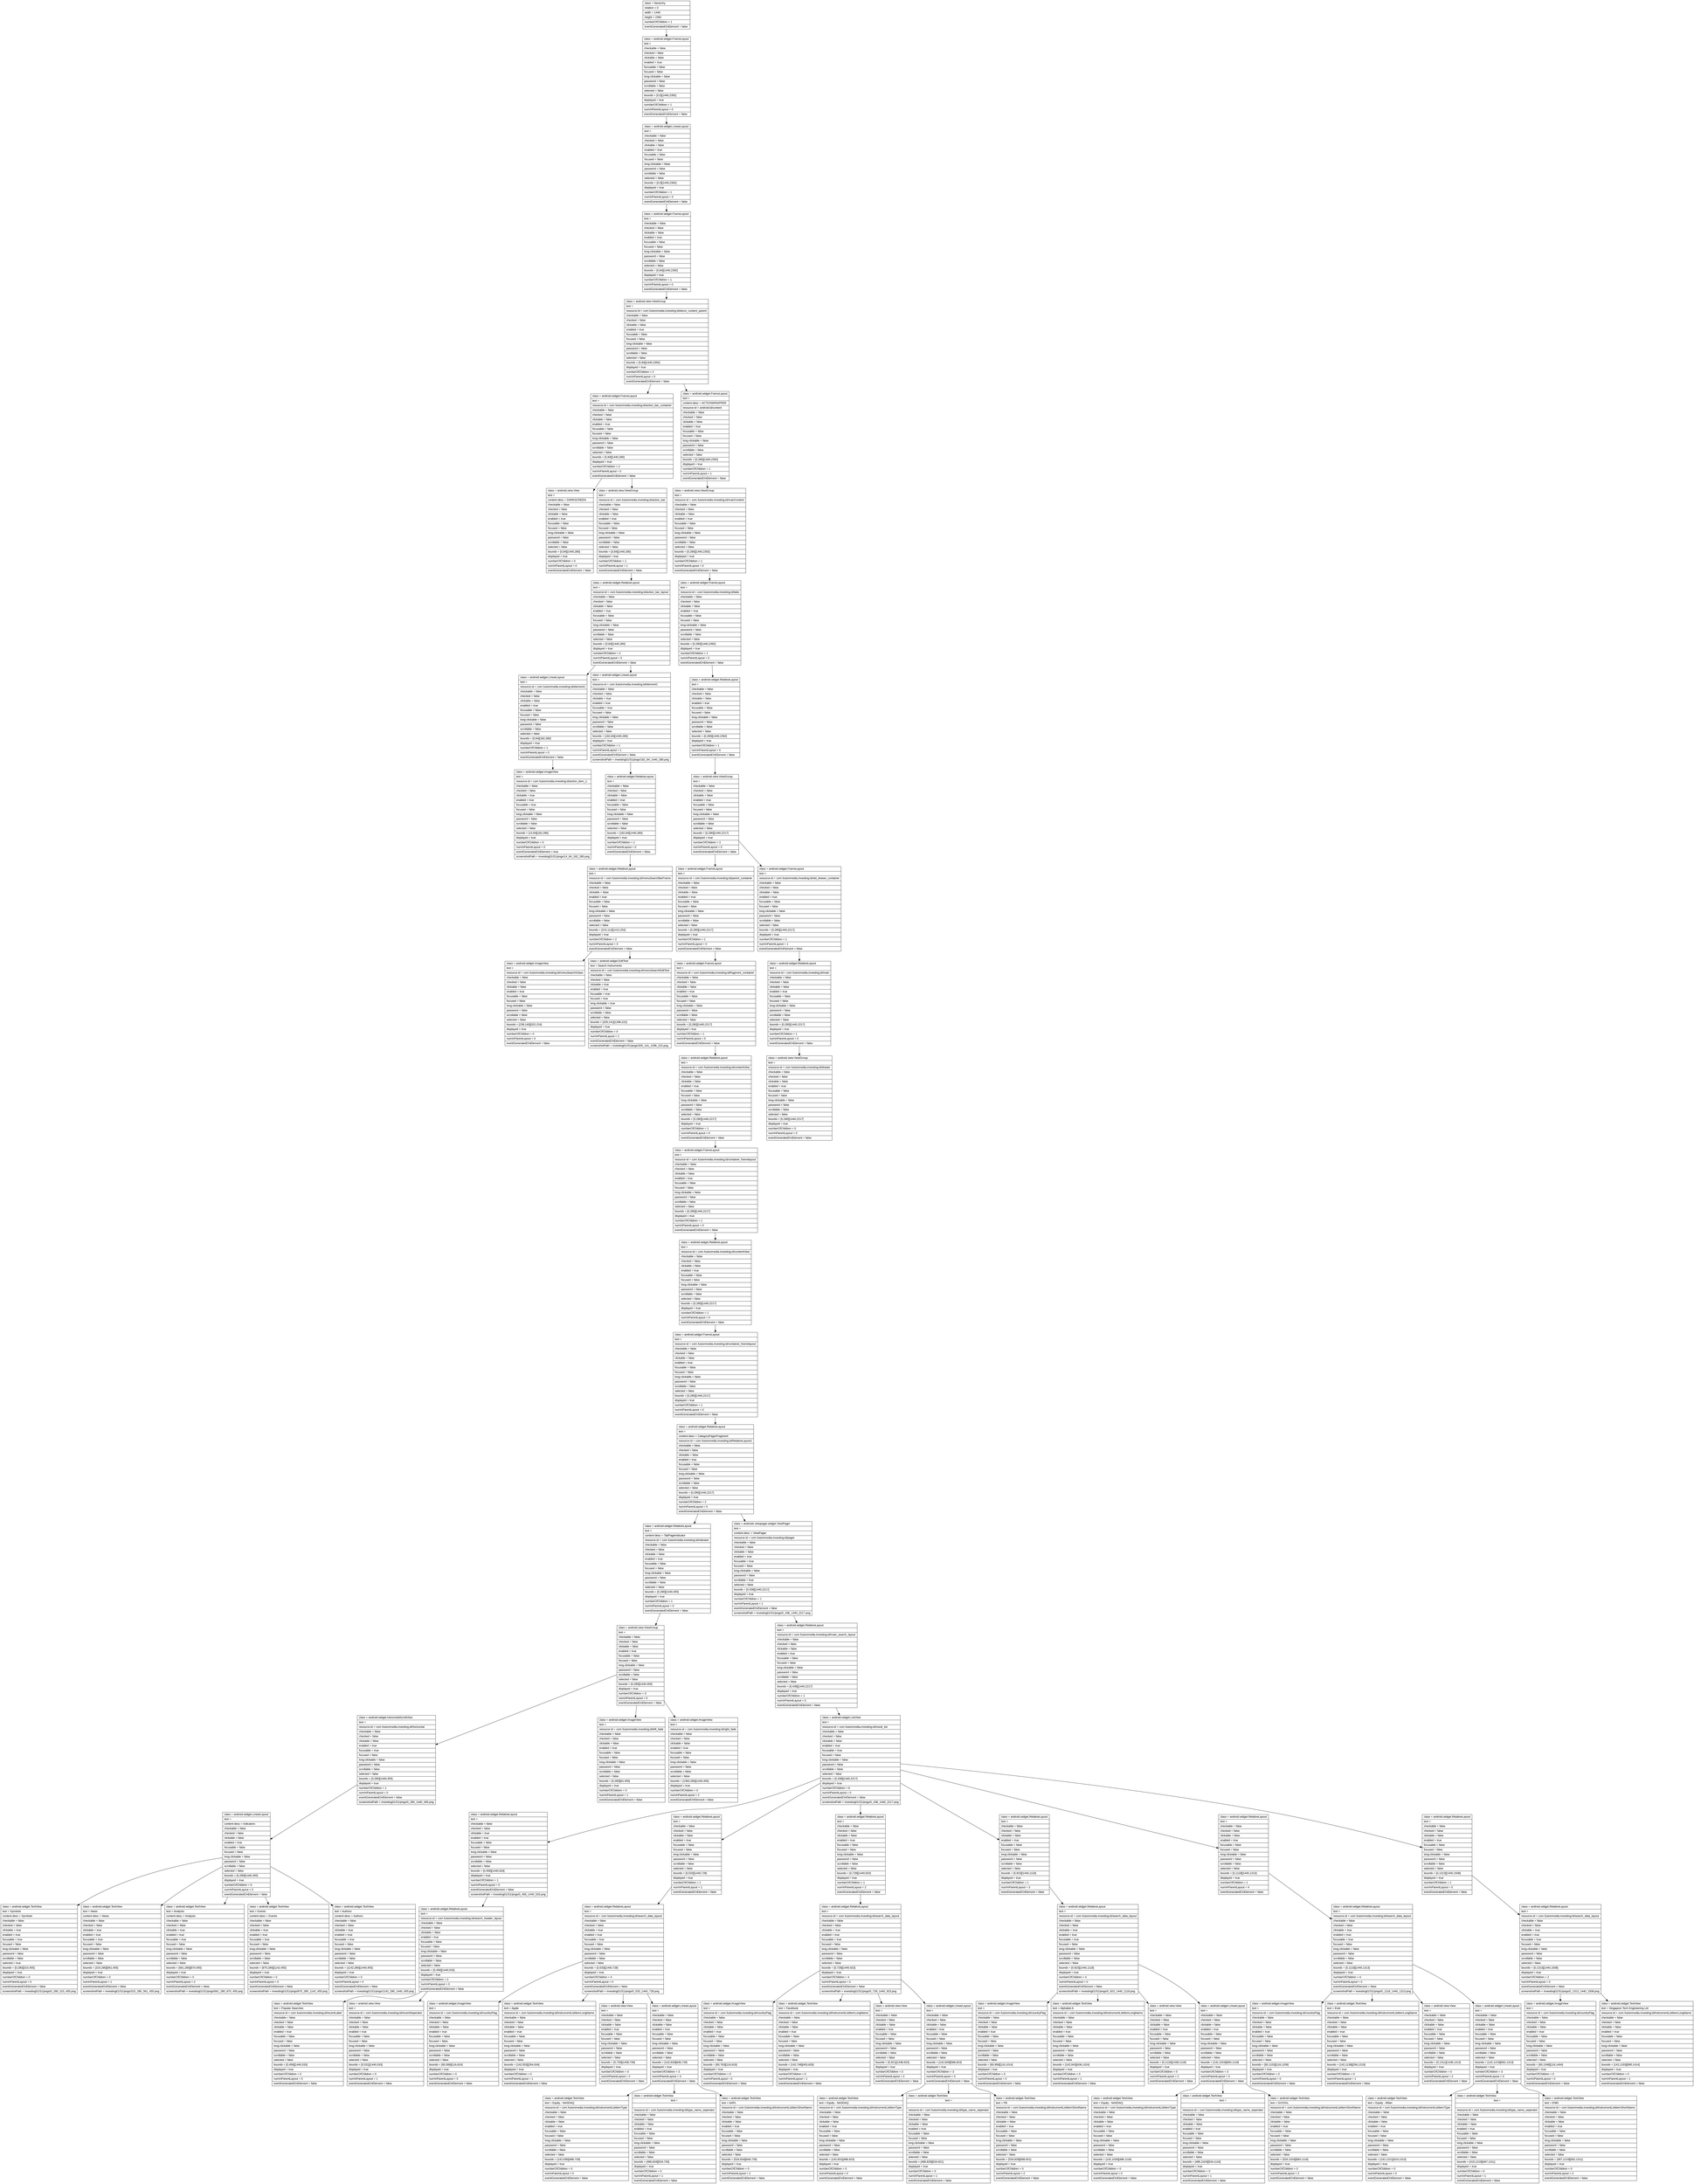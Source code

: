 digraph Layout {

	node [shape=record fontname=Arial];

	0	[label="{class = hierarchy\l|rotation = 0\l|width = 1440\l|height = 2392\l|numberOfChildren = 1\l|eventGeneratedOnElement = false \l}"]
	1	[label="{class = android.widget.FrameLayout\l|text = \l|checkable = false\l|checked = false\l|clickable = false\l|enabled = true\l|focusable = false\l|focused = false\l|long-clickable = false\l|password = false\l|scrollable = false\l|selected = false\l|bounds = [0,0][1440,2392]\l|displayed = true\l|numberOfChildren = 1\l|numInParentLayout = 0\l|eventGeneratedOnElement = false \l}"]
	2	[label="{class = android.widget.LinearLayout\l|text = \l|checkable = false\l|checked = false\l|clickable = false\l|enabled = true\l|focusable = false\l|focused = false\l|long-clickable = false\l|password = false\l|scrollable = false\l|selected = false\l|bounds = [0,0][1440,2392]\l|displayed = true\l|numberOfChildren = 1\l|numInParentLayout = 0\l|eventGeneratedOnElement = false \l}"]
	3	[label="{class = android.widget.FrameLayout\l|text = \l|checkable = false\l|checked = false\l|clickable = false\l|enabled = true\l|focusable = false\l|focused = false\l|long-clickable = false\l|password = false\l|scrollable = false\l|selected = false\l|bounds = [0,84][1440,2392]\l|displayed = true\l|numberOfChildren = 1\l|numInParentLayout = 0\l|eventGeneratedOnElement = false \l}"]
	4	[label="{class = android.view.ViewGroup\l|text = \l|resource-id = com.fusionmedia.investing:id/decor_content_parent\l|checkable = false\l|checked = false\l|clickable = false\l|enabled = true\l|focusable = false\l|focused = false\l|long-clickable = false\l|password = false\l|scrollable = false\l|selected = false\l|bounds = [0,84][1440,2392]\l|displayed = true\l|numberOfChildren = 2\l|numInParentLayout = 0\l|eventGeneratedOnElement = false \l}"]
	5	[label="{class = android.widget.FrameLayout\l|text = \l|resource-id = com.fusionmedia.investing:id/action_bar_container\l|checkable = false\l|checked = false\l|clickable = false\l|enabled = true\l|focusable = false\l|focused = false\l|long-clickable = false\l|password = false\l|scrollable = false\l|selected = false\l|bounds = [0,84][1440,280]\l|displayed = true\l|numberOfChildren = 2\l|numInParentLayout = 0\l|eventGeneratedOnElement = false \l}"]
	6	[label="{class = android.widget.FrameLayout\l|text = \l|content-desc = ACTIONWRAPPER\l|resource-id = android:id/content\l|checkable = false\l|checked = false\l|clickable = false\l|enabled = true\l|focusable = false\l|focused = false\l|long-clickable = false\l|password = false\l|scrollable = false\l|selected = false\l|bounds = [0,280][1440,2392]\l|displayed = true\l|numberOfChildren = 1\l|numInParentLayout = 1\l|eventGeneratedOnElement = false \l}"]
	7	[label="{class = android.view.View\l|text = \l|content-desc = DARKSCREEN\l|checkable = false\l|checked = false\l|clickable = false\l|enabled = true\l|focusable = false\l|focused = false\l|long-clickable = false\l|password = false\l|scrollable = false\l|selected = false\l|bounds = [0,84][1440,280]\l|displayed = true\l|numberOfChildren = 0\l|numInParentLayout = 0\l|eventGeneratedOnElement = false \l}"]
	8	[label="{class = android.view.ViewGroup\l|text = \l|resource-id = com.fusionmedia.investing:id/action_bar\l|checkable = false\l|checked = false\l|clickable = false\l|enabled = true\l|focusable = false\l|focused = false\l|long-clickable = false\l|password = false\l|scrollable = false\l|selected = false\l|bounds = [0,84][1440,280]\l|displayed = true\l|numberOfChildren = 1\l|numInParentLayout = 1\l|eventGeneratedOnElement = false \l}"]
	9	[label="{class = android.view.ViewGroup\l|text = \l|resource-id = com.fusionmedia.investing:id/mainContent\l|checkable = false\l|checked = false\l|clickable = false\l|enabled = true\l|focusable = false\l|focused = false\l|long-clickable = false\l|password = false\l|scrollable = false\l|selected = false\l|bounds = [0,280][1440,2392]\l|displayed = true\l|numberOfChildren = 1\l|numInParentLayout = 0\l|eventGeneratedOnElement = false \l}"]
	10	[label="{class = android.widget.RelativeLayout\l|text = \l|resource-id = com.fusionmedia.investing:id/action_bar_layout\l|checkable = false\l|checked = false\l|clickable = false\l|enabled = true\l|focusable = false\l|focused = false\l|long-clickable = false\l|password = false\l|scrollable = false\l|selected = false\l|bounds = [0,84][1440,280]\l|displayed = true\l|numberOfChildren = 2\l|numInParentLayout = 0\l|eventGeneratedOnElement = false \l}"]
	11	[label="{class = android.widget.FrameLayout\l|text = \l|resource-id = com.fusionmedia.investing:id/tabs\l|checkable = false\l|checked = false\l|clickable = false\l|enabled = true\l|focusable = false\l|focused = false\l|long-clickable = false\l|password = false\l|scrollable = false\l|selected = false\l|bounds = [0,280][1440,2392]\l|displayed = true\l|numberOfChildren = 1\l|numInParentLayout = 0\l|eventGeneratedOnElement = false \l}"]
	12	[label="{class = android.widget.LinearLayout\l|text = \l|resource-id = com.fusionmedia.investing:id/element1\l|checkable = false\l|checked = false\l|clickable = false\l|enabled = true\l|focusable = false\l|focused = false\l|long-clickable = false\l|password = false\l|scrollable = false\l|selected = false\l|bounds = [0,84][182,280]\l|displayed = true\l|numberOfChildren = 1\l|numInParentLayout = 0\l|eventGeneratedOnElement = false \l}"]
	13	[label="{class = android.widget.LinearLayout\l|text = \l|resource-id = com.fusionmedia.investing:id/element2\l|checkable = false\l|checked = false\l|clickable = true\l|enabled = true\l|focusable = true\l|focused = false\l|long-clickable = false\l|password = false\l|scrollable = false\l|selected = false\l|bounds = [182,84][1440,280]\l|displayed = true\l|numberOfChildren = 1\l|numInParentLayout = 1\l|eventGeneratedOnElement = false \l|screenshotPath = investing01/S1/pngs/182_84_1440_280.png\l}"]
	14	[label="{class = android.widget.RelativeLayout\l|text = \l|checkable = false\l|checked = false\l|clickable = false\l|enabled = true\l|focusable = false\l|focused = false\l|long-clickable = false\l|password = false\l|scrollable = false\l|selected = false\l|bounds = [0,280][1440,2392]\l|displayed = true\l|numberOfChildren = 1\l|numInParentLayout = 0\l|eventGeneratedOnElement = false \l}"]
	15	[label="{class = android.widget.ImageView\l|text = \l|resource-id = com.fusionmedia.investing:id/action_item_1\l|checkable = false\l|checked = false\l|clickable = true\l|enabled = true\l|focusable = true\l|focused = false\l|long-clickable = false\l|password = false\l|scrollable = false\l|selected = false\l|bounds = [14,84][182,280]\l|displayed = true\l|numberOfChildren = 0\l|numInParentLayout = 0\l|eventGeneratedOnElement = true \l|screenshotPath = investing01/S1/pngs/14_84_182_280.png\l}"]
	16	[label="{class = android.widget.RelativeLayout\l|text = \l|checkable = false\l|checked = false\l|clickable = false\l|enabled = true\l|focusable = false\l|focused = false\l|long-clickable = false\l|password = false\l|scrollable = false\l|selected = false\l|bounds = [182,84][1440,280]\l|displayed = true\l|numberOfChildren = 1\l|numInParentLayout = 0\l|eventGeneratedOnElement = false \l}"]
	17	[label="{class = android.view.ViewGroup\l|text = \l|checkable = false\l|checked = false\l|clickable = false\l|enabled = true\l|focusable = false\l|focused = false\l|long-clickable = false\l|password = false\l|scrollable = false\l|selected = false\l|bounds = [0,280][1440,2217]\l|displayed = true\l|numberOfChildren = 2\l|numInParentLayout = 0\l|eventGeneratedOnElement = false \l}"]
	18	[label="{class = android.widget.RelativeLayout\l|text = \l|resource-id = com.fusionmedia.investing:id/menuSearchBarFrame\l|checkable = false\l|checked = false\l|clickable = false\l|enabled = true\l|focusable = false\l|focused = false\l|long-clickable = false\l|password = false\l|scrollable = false\l|selected = false\l|bounds = [210,112][1412,252]\l|displayed = true\l|numberOfChildren = 2\l|numInParentLayout = 0\l|eventGeneratedOnElement = false \l}"]
	19	[label="{class = android.widget.FrameLayout\l|text = \l|resource-id = com.fusionmedia.investing:id/parent_container\l|checkable = false\l|checked = false\l|clickable = false\l|enabled = true\l|focusable = false\l|focused = false\l|long-clickable = false\l|password = false\l|scrollable = false\l|selected = false\l|bounds = [0,280][1440,2217]\l|displayed = true\l|numberOfChildren = 1\l|numInParentLayout = 0\l|eventGeneratedOnElement = false \l}"]
	20	[label="{class = android.widget.FrameLayout\l|text = \l|resource-id = com.fusionmedia.investing:id/old_drawer_container\l|checkable = false\l|checked = false\l|clickable = false\l|enabled = true\l|focusable = false\l|focused = false\l|long-clickable = false\l|password = false\l|scrollable = false\l|selected = false\l|bounds = [0,280][1440,2217]\l|displayed = true\l|numberOfChildren = 1\l|numInParentLayout = 1\l|eventGeneratedOnElement = false \l}"]
	21	[label="{class = android.widget.ImageView\l|text = \l|resource-id = com.fusionmedia.investing:id/menuSearchGlass\l|checkable = false\l|checked = false\l|clickable = false\l|enabled = true\l|focusable = false\l|focused = false\l|long-clickable = false\l|password = false\l|scrollable = false\l|selected = false\l|bounds = [238,140][322,224]\l|displayed = true\l|numberOfChildren = 0\l|numInParentLayout = 0\l|eventGeneratedOnElement = false \l}"]
	22	[label="{class = android.widget.EditText\l|text = Search instruments\l|resource-id = com.fusionmedia.investing:id/menuSearchEditText\l|checkable = false\l|checked = false\l|clickable = true\l|enabled = true\l|focusable = true\l|focused = true\l|long-clickable = true\l|password = false\l|scrollable = false\l|selected = false\l|bounds = [325,141][1296,222]\l|displayed = true\l|numberOfChildren = 0\l|numInParentLayout = 1\l|eventGeneratedOnElement = false \l|screenshotPath = investing01/S1/pngs/325_141_1296_222.png\l}"]
	23	[label="{class = android.widget.FrameLayout\l|text = \l|resource-id = com.fusionmedia.investing:id/fragment_container\l|checkable = false\l|checked = false\l|clickable = false\l|enabled = true\l|focusable = false\l|focused = false\l|long-clickable = false\l|password = false\l|scrollable = false\l|selected = false\l|bounds = [0,280][1440,2217]\l|displayed = true\l|numberOfChildren = 1\l|numInParentLayout = 0\l|eventGeneratedOnElement = false \l}"]
	24	[label="{class = android.widget.RelativeLayout\l|text = \l|resource-id = com.fusionmedia.investing:id/main\l|checkable = false\l|checked = false\l|clickable = false\l|enabled = true\l|focusable = false\l|focused = false\l|long-clickable = false\l|password = false\l|scrollable = false\l|selected = false\l|bounds = [0,280][1440,2217]\l|displayed = true\l|numberOfChildren = 1\l|numInParentLayout = 0\l|eventGeneratedOnElement = false \l}"]
	25	[label="{class = android.widget.RelativeLayout\l|text = \l|resource-id = com.fusionmedia.investing:id/contentView\l|checkable = false\l|checked = false\l|clickable = false\l|enabled = true\l|focusable = false\l|focused = false\l|long-clickable = false\l|password = false\l|scrollable = false\l|selected = false\l|bounds = [0,280][1440,2217]\l|displayed = true\l|numberOfChildren = 1\l|numInParentLayout = 0\l|eventGeneratedOnElement = false \l}"]
	26	[label="{class = android.view.ViewGroup\l|text = \l|resource-id = com.fusionmedia.investing:id/drawer\l|checkable = false\l|checked = false\l|clickable = false\l|enabled = true\l|focusable = false\l|focused = false\l|long-clickable = false\l|password = false\l|scrollable = false\l|selected = false\l|bounds = [0,280][1440,2217]\l|displayed = true\l|numberOfChildren = 0\l|numInParentLayout = 0\l|eventGeneratedOnElement = false \l}"]
	27	[label="{class = android.widget.FrameLayout\l|text = \l|resource-id = com.fusionmedia.investing:id/container_framelayout\l|checkable = false\l|checked = false\l|clickable = false\l|enabled = true\l|focusable = false\l|focused = false\l|long-clickable = false\l|password = false\l|scrollable = false\l|selected = false\l|bounds = [0,280][1440,2217]\l|displayed = true\l|numberOfChildren = 1\l|numInParentLayout = 0\l|eventGeneratedOnElement = false \l}"]
	28	[label="{class = android.widget.RelativeLayout\l|text = \l|resource-id = com.fusionmedia.investing:id/contentView\l|checkable = false\l|checked = false\l|clickable = false\l|enabled = true\l|focusable = false\l|focused = false\l|long-clickable = false\l|password = false\l|scrollable = false\l|selected = false\l|bounds = [0,280][1440,2217]\l|displayed = true\l|numberOfChildren = 1\l|numInParentLayout = 0\l|eventGeneratedOnElement = false \l}"]
	29	[label="{class = android.widget.FrameLayout\l|text = \l|resource-id = com.fusionmedia.investing:id/container_framelayout\l|checkable = false\l|checked = false\l|clickable = false\l|enabled = true\l|focusable = false\l|focused = false\l|long-clickable = false\l|password = false\l|scrollable = false\l|selected = false\l|bounds = [0,280][1440,2217]\l|displayed = true\l|numberOfChildren = 1\l|numInParentLayout = 0\l|eventGeneratedOnElement = false \l}"]
	30	[label="{class = android.widget.RelativeLayout\l|text = \l|content-desc = CategoryPagerFragment\l|resource-id = com.fusionmedia.investing:id/RelativeLayout1\l|checkable = false\l|checked = false\l|clickable = false\l|enabled = true\l|focusable = false\l|focused = false\l|long-clickable = false\l|password = false\l|scrollable = false\l|selected = false\l|bounds = [0,280][1440,2217]\l|displayed = true\l|numberOfChildren = 2\l|numInParentLayout = 0\l|eventGeneratedOnElement = false \l}"]
	31	[label="{class = android.widget.RelativeLayout\l|text = \l|content-desc = TabPageIndicator\l|resource-id = com.fusionmedia.investing:id/indicator\l|checkable = false\l|checked = false\l|clickable = false\l|enabled = true\l|focusable = false\l|focused = false\l|long-clickable = false\l|password = false\l|scrollable = false\l|selected = false\l|bounds = [0,280][1440,455]\l|displayed = true\l|numberOfChildren = 1\l|numInParentLayout = 0\l|eventGeneratedOnElement = false \l}"]
	32	[label="{class = androidx.viewpager.widget.ViewPager\l|text = \l|content-desc = ViewPager\l|resource-id = com.fusionmedia.investing:id/pager\l|checkable = false\l|checked = false\l|clickable = false\l|enabled = true\l|focusable = true\l|focused = false\l|long-clickable = false\l|password = false\l|scrollable = true\l|selected = false\l|bounds = [0,438][1440,2217]\l|displayed = true\l|numberOfChildren = 1\l|numInParentLayout = 1\l|eventGeneratedOnElement = false \l|screenshotPath = investing01/S1/pngs/0_438_1440_2217.png\l}"]
	33	[label="{class = android.view.ViewGroup\l|text = \l|checkable = false\l|checked = false\l|clickable = false\l|enabled = true\l|focusable = false\l|focused = false\l|long-clickable = false\l|password = false\l|scrollable = false\l|selected = false\l|bounds = [0,280][1440,455]\l|displayed = true\l|numberOfChildren = 3\l|numInParentLayout = 0\l|eventGeneratedOnElement = false \l}"]
	34	[label="{class = android.widget.RelativeLayout\l|text = \l|resource-id = com.fusionmedia.investing:id/main_search_layout\l|checkable = false\l|checked = false\l|clickable = false\l|enabled = true\l|focusable = false\l|focused = false\l|long-clickable = false\l|password = false\l|scrollable = false\l|selected = false\l|bounds = [0,438][1440,2217]\l|displayed = true\l|numberOfChildren = 1\l|numInParentLayout = 0\l|eventGeneratedOnElement = false \l}"]
	35	[label="{class = android.widget.HorizontalScrollView\l|text = \l|resource-id = com.fusionmedia.investing:id/horizontal\l|checkable = false\l|checked = false\l|clickable = false\l|enabled = true\l|focusable = true\l|focused = false\l|long-clickable = false\l|password = false\l|scrollable = false\l|selected = false\l|bounds = [0,280][1440,455]\l|displayed = true\l|numberOfChildren = 1\l|numInParentLayout = 0\l|eventGeneratedOnElement = false \l|screenshotPath = investing01/S1/pngs/0_280_1440_455.png\l}"]
	36	[label="{class = android.widget.ImageView\l|text = \l|resource-id = com.fusionmedia.investing:id/left_fade\l|checkable = false\l|checked = false\l|clickable = false\l|enabled = true\l|focusable = false\l|focused = false\l|long-clickable = false\l|password = false\l|scrollable = false\l|selected = false\l|bounds = [0,280][91,455]\l|displayed = true\l|numberOfChildren = 0\l|numInParentLayout = 1\l|eventGeneratedOnElement = false \l}"]
	37	[label="{class = android.widget.ImageView\l|text = \l|resource-id = com.fusionmedia.investing:id/right_fade\l|checkable = false\l|checked = false\l|clickable = false\l|enabled = true\l|focusable = false\l|focused = false\l|long-clickable = false\l|password = false\l|scrollable = false\l|selected = false\l|bounds = [1363,280][1440,455]\l|displayed = true\l|numberOfChildren = 0\l|numInParentLayout = 2\l|eventGeneratedOnElement = false \l}"]
	38	[label="{class = android.widget.ListView\l|text = \l|resource-id = com.fusionmedia.investing:id/result_list\l|checkable = false\l|checked = false\l|clickable = false\l|enabled = true\l|focusable = true\l|focused = false\l|long-clickable = false\l|password = false\l|scrollable = false\l|selected = false\l|bounds = [0,438][1440,2217]\l|displayed = true\l|numberOfChildren = 6\l|numInParentLayout = 0\l|eventGeneratedOnElement = false \l|screenshotPath = investing01/S1/pngs/0_438_1440_2217.png\l}"]
	39	[label="{class = android.widget.LinearLayout\l|text = \l|content-desc = indicators\l|checkable = false\l|checked = false\l|clickable = false\l|enabled = true\l|focusable = false\l|focused = false\l|long-clickable = false\l|password = false\l|scrollable = false\l|selected = false\l|bounds = [0,280][1440,455]\l|displayed = true\l|numberOfChildren = 5\l|numInParentLayout = 0\l|eventGeneratedOnElement = false \l}"]
	40	[label="{class = android.widget.RelativeLayout\l|text = \l|checkable = false\l|checked = false\l|clickable = true\l|enabled = true\l|focusable = false\l|focused = false\l|long-clickable = false\l|password = false\l|scrollable = false\l|selected = false\l|bounds = [0,456][1440,533]\l|displayed = true\l|numberOfChildren = 1\l|numInParentLayout = 0\l|eventGeneratedOnElement = false \l|screenshotPath = investing01/S1/pngs/0_456_1440_533.png\l}"]
	41	[label="{class = android.widget.RelativeLayout\l|text = \l|checkable = false\l|checked = false\l|clickable = false\l|enabled = true\l|focusable = false\l|focused = false\l|long-clickable = false\l|password = false\l|scrollable = false\l|selected = false\l|bounds = [0,533][1440,728]\l|displayed = true\l|numberOfChildren = 1\l|numInParentLayout = 1\l|eventGeneratedOnElement = false \l}"]
	42	[label="{class = android.widget.RelativeLayout\l|text = \l|checkable = false\l|checked = false\l|clickable = false\l|enabled = true\l|focusable = false\l|focused = false\l|long-clickable = false\l|password = false\l|scrollable = false\l|selected = false\l|bounds = [0,728][1440,923]\l|displayed = true\l|numberOfChildren = 1\l|numInParentLayout = 2\l|eventGeneratedOnElement = false \l}"]
	43	[label="{class = android.widget.RelativeLayout\l|text = \l|checkable = false\l|checked = false\l|clickable = false\l|enabled = true\l|focusable = false\l|focused = false\l|long-clickable = false\l|password = false\l|scrollable = false\l|selected = false\l|bounds = [0,923][1440,1118]\l|displayed = true\l|numberOfChildren = 1\l|numInParentLayout = 3\l|eventGeneratedOnElement = false \l}"]
	44	[label="{class = android.widget.RelativeLayout\l|text = \l|checkable = false\l|checked = false\l|clickable = false\l|enabled = true\l|focusable = false\l|focused = false\l|long-clickable = false\l|password = false\l|scrollable = false\l|selected = false\l|bounds = [0,1118][1440,1313]\l|displayed = true\l|numberOfChildren = 1\l|numInParentLayout = 4\l|eventGeneratedOnElement = false \l}"]
	45	[label="{class = android.widget.RelativeLayout\l|text = \l|checkable = false\l|checked = false\l|clickable = false\l|enabled = true\l|focusable = false\l|focused = false\l|long-clickable = false\l|password = false\l|scrollable = false\l|selected = false\l|bounds = [0,1313][1440,1508]\l|displayed = true\l|numberOfChildren = 1\l|numInParentLayout = 5\l|eventGeneratedOnElement = false \l}"]
	46	[label="{class = android.widget.TextView\l|text = Symbols\l|content-desc = Symbols\l|checkable = false\l|checked = false\l|clickable = true\l|enabled = true\l|focusable = true\l|focused = false\l|long-clickable = false\l|password = false\l|scrollable = false\l|selected = true\l|bounds = [0,280][315,455]\l|displayed = true\l|numberOfChildren = 0\l|numInParentLayout = 0\l|eventGeneratedOnElement = false \l|screenshotPath = investing01/S1/pngs/0_280_315_455.png\l}"]
	47	[label="{class = android.widget.TextView\l|text = News\l|content-desc = News\l|checkable = false\l|checked = false\l|clickable = true\l|enabled = true\l|focusable = true\l|focused = false\l|long-clickable = false\l|password = false\l|scrollable = false\l|selected = false\l|bounds = [315,280][561,455]\l|displayed = true\l|numberOfChildren = 0\l|numInParentLayout = 1\l|eventGeneratedOnElement = false \l|screenshotPath = investing01/S1/pngs/315_280_561_455.png\l}"]
	48	[label="{class = android.widget.TextView\l|text = Analysis\l|content-desc = Analysis\l|checkable = false\l|checked = false\l|clickable = true\l|enabled = true\l|focusable = true\l|focused = false\l|long-clickable = false\l|password = false\l|scrollable = false\l|selected = false\l|bounds = [561,280][870,455]\l|displayed = true\l|numberOfChildren = 0\l|numInParentLayout = 2\l|eventGeneratedOnElement = false \l|screenshotPath = investing01/S1/pngs/561_280_870_455.png\l}"]
	49	[label="{class = android.widget.TextView\l|text = Events\l|content-desc = Events\l|checkable = false\l|checked = false\l|clickable = true\l|enabled = true\l|focusable = true\l|focused = false\l|long-clickable = false\l|password = false\l|scrollable = false\l|selected = false\l|bounds = [870,280][1142,455]\l|displayed = true\l|numberOfChildren = 0\l|numInParentLayout = 3\l|eventGeneratedOnElement = false \l|screenshotPath = investing01/S1/pngs/870_280_1142_455.png\l}"]
	50	[label="{class = android.widget.TextView\l|text = Authors\l|content-desc = Authors\l|checkable = false\l|checked = false\l|clickable = true\l|enabled = true\l|focusable = true\l|focused = false\l|long-clickable = false\l|password = false\l|scrollable = false\l|selected = false\l|bounds = [1142,280][1440,455]\l|displayed = true\l|numberOfChildren = 0\l|numInParentLayout = 4\l|eventGeneratedOnElement = false \l|screenshotPath = investing01/S1/pngs/1142_280_1440_455.png\l}"]
	51	[label="{class = android.widget.RelativeLayout\l|text = \l|resource-id = com.fusionmedia.investing:id/search_header_layout\l|checkable = false\l|checked = false\l|clickable = false\l|enabled = true\l|focusable = false\l|focused = false\l|long-clickable = false\l|password = false\l|scrollable = false\l|selected = false\l|bounds = [0,456][1440,533]\l|displayed = true\l|numberOfChildren = 2\l|numInParentLayout = 0\l|eventGeneratedOnElement = false \l}"]
	52	[label="{class = android.widget.RelativeLayout\l|text = \l|resource-id = com.fusionmedia.investing:id/search_data_layout\l|checkable = false\l|checked = false\l|clickable = true\l|enabled = true\l|focusable = true\l|focused = false\l|long-clickable = false\l|password = false\l|scrollable = false\l|selected = false\l|bounds = [0,533][1440,728]\l|displayed = true\l|numberOfChildren = 4\l|numInParentLayout = 0\l|eventGeneratedOnElement = false \l|screenshotPath = investing01/S1/pngs/0_533_1440_728.png\l}"]
	53	[label="{class = android.widget.RelativeLayout\l|text = \l|resource-id = com.fusionmedia.investing:id/search_data_layout\l|checkable = false\l|checked = false\l|clickable = true\l|enabled = true\l|focusable = true\l|focused = false\l|long-clickable = false\l|password = false\l|scrollable = false\l|selected = false\l|bounds = [0,728][1440,923]\l|displayed = true\l|numberOfChildren = 4\l|numInParentLayout = 0\l|eventGeneratedOnElement = false \l|screenshotPath = investing01/S1/pngs/0_728_1440_923.png\l}"]
	54	[label="{class = android.widget.RelativeLayout\l|text = \l|resource-id = com.fusionmedia.investing:id/search_data_layout\l|checkable = false\l|checked = false\l|clickable = true\l|enabled = true\l|focusable = true\l|focused = false\l|long-clickable = false\l|password = false\l|scrollable = false\l|selected = false\l|bounds = [0,923][1440,1118]\l|displayed = true\l|numberOfChildren = 4\l|numInParentLayout = 0\l|eventGeneratedOnElement = false \l|screenshotPath = investing01/S1/pngs/0_923_1440_1118.png\l}"]
	55	[label="{class = android.widget.RelativeLayout\l|text = \l|resource-id = com.fusionmedia.investing:id/search_data_layout\l|checkable = false\l|checked = false\l|clickable = true\l|enabled = true\l|focusable = true\l|focused = false\l|long-clickable = false\l|password = false\l|scrollable = false\l|selected = false\l|bounds = [0,1118][1440,1313]\l|displayed = true\l|numberOfChildren = 4\l|numInParentLayout = 0\l|eventGeneratedOnElement = false \l|screenshotPath = investing01/S1/pngs/0_1118_1440_1313.png\l}"]
	56	[label="{class = android.widget.RelativeLayout\l|text = \l|resource-id = com.fusionmedia.investing:id/search_data_layout\l|checkable = false\l|checked = false\l|clickable = true\l|enabled = true\l|focusable = true\l|focused = false\l|long-clickable = false\l|password = false\l|scrollable = false\l|selected = false\l|bounds = [0,1313][1440,1508]\l|displayed = true\l|numberOfChildren = 2\l|numInParentLayout = 0\l|eventGeneratedOnElement = false \l|screenshotPath = investing01/S1/pngs/0_1313_1440_1508.png\l}"]
	57	[label="{class = android.widget.TextView\l|text = Popular Searches\l|resource-id = com.fusionmedia.investing:id/recentLabel\l|checkable = false\l|checked = false\l|clickable = false\l|enabled = true\l|focusable = false\l|focused = false\l|long-clickable = false\l|password = false\l|scrollable = false\l|selected = false\l|bounds = [0,456][1440,533]\l|displayed = true\l|numberOfChildren = 0\l|numInParentLayout = 0\l|eventGeneratedOnElement = false \l}"]
	58	[label="{class = android.view.View\l|text = \l|resource-id = com.fusionmedia.investing:id/recentSeperator\l|checkable = false\l|checked = false\l|clickable = false\l|enabled = true\l|focusable = false\l|focused = false\l|long-clickable = false\l|password = false\l|scrollable = false\l|selected = false\l|bounds = [0,531][1440,533]\l|displayed = true\l|numberOfChildren = 0\l|numInParentLayout = 1\l|eventGeneratedOnElement = false \l}"]
	59	[label="{class = android.widget.ImageView\l|text = \l|resource-id = com.fusionmedia.investing:id/countryFlag\l|checkable = false\l|checked = false\l|clickable = false\l|enabled = true\l|focusable = false\l|focused = false\l|long-clickable = false\l|password = false\l|scrollable = false\l|selected = false\l|bounds = [60,568][116,624]\l|displayed = true\l|numberOfChildren = 0\l|numInParentLayout = 0\l|eventGeneratedOnElement = false \l}"]
	60	[label="{class = android.widget.TextView\l|text = Apple\l|resource-id = com.fusionmedia.investing:id/instrumentListItemLongName\l|checkable = false\l|checked = false\l|clickable = false\l|enabled = true\l|focusable = false\l|focused = false\l|long-clickable = false\l|password = false\l|scrollable = false\l|selected = false\l|bounds = [142,553][294,634]\l|displayed = true\l|numberOfChildren = 0\l|numInParentLayout = 1\l|eventGeneratedOnElement = false \l}"]
	61	[label="{class = android.view.View\l|text = \l|checkable = false\l|checked = false\l|clickable = false\l|enabled = true\l|focusable = false\l|focused = false\l|long-clickable = false\l|password = false\l|scrollable = false\l|selected = false\l|bounds = [0,726][1438,728]\l|displayed = true\l|numberOfChildren = 0\l|numInParentLayout = 2\l|eventGeneratedOnElement = false \l}"]
	62	[label="{class = android.widget.LinearLayout\l|text = \l|checkable = false\l|checked = false\l|clickable = false\l|enabled = true\l|focusable = false\l|focused = false\l|long-clickable = false\l|password = false\l|scrollable = false\l|selected = false\l|bounds = [142,634][646,728]\l|displayed = true\l|numberOfChildren = 3\l|numInParentLayout = 3\l|eventGeneratedOnElement = false \l}"]
	63	[label="{class = android.widget.ImageView\l|text = \l|resource-id = com.fusionmedia.investing:id/countryFlag\l|checkable = false\l|checked = false\l|clickable = false\l|enabled = true\l|focusable = false\l|focused = false\l|long-clickable = false\l|password = false\l|scrollable = false\l|selected = false\l|bounds = [60,763][116,819]\l|displayed = true\l|numberOfChildren = 0\l|numInParentLayout = 0\l|eventGeneratedOnElement = false \l}"]
	64	[label="{class = android.widget.TextView\l|text = Facebook\l|resource-id = com.fusionmedia.investing:id/instrumentListItemLongName\l|checkable = false\l|checked = false\l|clickable = false\l|enabled = true\l|focusable = false\l|focused = false\l|long-clickable = false\l|password = false\l|scrollable = false\l|selected = false\l|bounds = [142,748][403,829]\l|displayed = true\l|numberOfChildren = 0\l|numInParentLayout = 1\l|eventGeneratedOnElement = false \l}"]
	65	[label="{class = android.view.View\l|text = \l|checkable = false\l|checked = false\l|clickable = false\l|enabled = true\l|focusable = false\l|focused = false\l|long-clickable = false\l|password = false\l|scrollable = false\l|selected = false\l|bounds = [0,921][1438,923]\l|displayed = true\l|numberOfChildren = 0\l|numInParentLayout = 2\l|eventGeneratedOnElement = false \l}"]
	66	[label="{class = android.widget.LinearLayout\l|text = \l|checkable = false\l|checked = false\l|clickable = false\l|enabled = true\l|focusable = false\l|focused = false\l|long-clickable = false\l|password = false\l|scrollable = false\l|selected = false\l|bounds = [142,829][588,923]\l|displayed = true\l|numberOfChildren = 3\l|numInParentLayout = 3\l|eventGeneratedOnElement = false \l}"]
	67	[label="{class = android.widget.ImageView\l|text = \l|resource-id = com.fusionmedia.investing:id/countryFlag\l|checkable = false\l|checked = false\l|clickable = false\l|enabled = true\l|focusable = false\l|focused = false\l|long-clickable = false\l|password = false\l|scrollable = false\l|selected = false\l|bounds = [60,958][116,1014]\l|displayed = true\l|numberOfChildren = 0\l|numInParentLayout = 0\l|eventGeneratedOnElement = false \l}"]
	68	[label="{class = android.widget.TextView\l|text = Alphabet A\l|resource-id = com.fusionmedia.investing:id/instrumentListItemLongName\l|checkable = false\l|checked = false\l|clickable = false\l|enabled = true\l|focusable = false\l|focused = false\l|long-clickable = false\l|password = false\l|scrollable = false\l|selected = false\l|bounds = [142,943][436,1024]\l|displayed = true\l|numberOfChildren = 0\l|numInParentLayout = 1\l|eventGeneratedOnElement = false \l}"]
	69	[label="{class = android.view.View\l|text = \l|checkable = false\l|checked = false\l|clickable = false\l|enabled = true\l|focusable = false\l|focused = false\l|long-clickable = false\l|password = false\l|scrollable = false\l|selected = false\l|bounds = [0,1116][1438,1118]\l|displayed = true\l|numberOfChildren = 0\l|numInParentLayout = 2\l|eventGeneratedOnElement = false \l}"]
	70	[label="{class = android.widget.LinearLayout\l|text = \l|checkable = false\l|checked = false\l|clickable = false\l|enabled = true\l|focusable = false\l|focused = false\l|long-clickable = false\l|password = false\l|scrollable = false\l|selected = false\l|bounds = [142,1024][683,1118]\l|displayed = true\l|numberOfChildren = 3\l|numInParentLayout = 3\l|eventGeneratedOnElement = false \l}"]
	71	[label="{class = android.widget.ImageView\l|text = \l|resource-id = com.fusionmedia.investing:id/countryFlag\l|checkable = false\l|checked = false\l|clickable = false\l|enabled = true\l|focusable = false\l|focused = false\l|long-clickable = false\l|password = false\l|scrollable = false\l|selected = false\l|bounds = [60,1153][116,1209]\l|displayed = true\l|numberOfChildren = 0\l|numInParentLayout = 0\l|eventGeneratedOnElement = false \l}"]
	72	[label="{class = android.widget.TextView\l|text = Enel\l|resource-id = com.fusionmedia.investing:id/instrumentListItemLongName\l|checkable = false\l|checked = false\l|clickable = false\l|enabled = true\l|focusable = false\l|focused = false\l|long-clickable = false\l|password = false\l|scrollable = false\l|selected = false\l|bounds = [142,1138][256,1219]\l|displayed = true\l|numberOfChildren = 0\l|numInParentLayout = 1\l|eventGeneratedOnElement = false \l}"]
	73	[label="{class = android.view.View\l|text = \l|checkable = false\l|checked = false\l|clickable = false\l|enabled = true\l|focusable = false\l|focused = false\l|long-clickable = false\l|password = false\l|scrollable = false\l|selected = false\l|bounds = [0,1311][1438,1313]\l|displayed = true\l|numberOfChildren = 0\l|numInParentLayout = 2\l|eventGeneratedOnElement = false \l}"]
	74	[label="{class = android.widget.LinearLayout\l|text = \l|checkable = false\l|checked = false\l|clickable = false\l|enabled = true\l|focusable = false\l|focused = false\l|long-clickable = false\l|password = false\l|scrollable = false\l|selected = false\l|bounds = [142,1219][562,1313]\l|displayed = true\l|numberOfChildren = 3\l|numInParentLayout = 3\l|eventGeneratedOnElement = false \l}"]
	75	[label="{class = android.widget.ImageView\l|text = \l|resource-id = com.fusionmedia.investing:id/countryFlag\l|checkable = false\l|checked = false\l|clickable = false\l|enabled = true\l|focusable = false\l|focused = false\l|long-clickable = false\l|password = false\l|scrollable = false\l|selected = false\l|bounds = [60,1348][116,1404]\l|displayed = true\l|numberOfChildren = 0\l|numInParentLayout = 0\l|eventGeneratedOnElement = false \l}"]
	76	[label="{class = android.widget.TextView\l|text = Singapore Tech Engineering Ltd\l|resource-id = com.fusionmedia.investing:id/instrumentListItemLongName\l|checkable = false\l|checked = false\l|clickable = false\l|enabled = true\l|focusable = false\l|focused = false\l|long-clickable = false\l|password = false\l|scrollable = false\l|selected = false\l|bounds = [142,1333][995,1414]\l|displayed = true\l|numberOfChildren = 0\l|numInParentLayout = 1\l|eventGeneratedOnElement = false \l}"]
	77	[label="{class = android.widget.TextView\l|text = Equity - NASDAQ\l|resource-id = com.fusionmedia.investing:id/instrumentListItemType\l|checkable = false\l|checked = false\l|clickable = false\l|enabled = true\l|focusable = false\l|focused = false\l|long-clickable = false\l|password = false\l|scrollable = false\l|selected = false\l|bounds = [142,636][486,728]\l|displayed = true\l|numberOfChildren = 0\l|numInParentLayout = 0\l|eventGeneratedOnElement = false \l}"]
	78	[label="{class = android.widget.TextView\l|text = |\l|resource-id = com.fusionmedia.investing:id/type_name_seperator\l|checkable = false\l|checked = false\l|clickable = false\l|enabled = true\l|focusable = false\l|focused = false\l|long-clickable = false\l|password = false\l|scrollable = false\l|selected = false\l|bounds = [486,634][534,726]\l|displayed = true\l|numberOfChildren = 0\l|numInParentLayout = 1\l|eventGeneratedOnElement = false \l}"]
	79	[label="{class = android.widget.TextView\l|text = AAPL\l|resource-id = com.fusionmedia.investing:id/instrumentListItemShortName\l|checkable = false\l|checked = false\l|clickable = false\l|enabled = true\l|focusable = false\l|focused = false\l|long-clickable = false\l|password = false\l|scrollable = false\l|selected = false\l|bounds = [534,634][646,726]\l|displayed = true\l|numberOfChildren = 0\l|numInParentLayout = 2\l|eventGeneratedOnElement = false \l}"]
	80	[label="{class = android.widget.TextView\l|text = Equity - NASDAQ\l|resource-id = com.fusionmedia.investing:id/instrumentListItemType\l|checkable = false\l|checked = false\l|clickable = false\l|enabled = true\l|focusable = false\l|focused = false\l|long-clickable = false\l|password = false\l|scrollable = false\l|selected = false\l|bounds = [142,831][486,923]\l|displayed = true\l|numberOfChildren = 0\l|numInParentLayout = 0\l|eventGeneratedOnElement = false \l}"]
	81	[label="{class = android.widget.TextView\l|text = |\l|resource-id = com.fusionmedia.investing:id/type_name_seperator\l|checkable = false\l|checked = false\l|clickable = false\l|enabled = true\l|focusable = false\l|focused = false\l|long-clickable = false\l|password = false\l|scrollable = false\l|selected = false\l|bounds = [486,829][534,921]\l|displayed = true\l|numberOfChildren = 0\l|numInParentLayout = 1\l|eventGeneratedOnElement = false \l}"]
	82	[label="{class = android.widget.TextView\l|text = FB\l|resource-id = com.fusionmedia.investing:id/instrumentListItemShortName\l|checkable = false\l|checked = false\l|clickable = false\l|enabled = true\l|focusable = false\l|focused = false\l|long-clickable = false\l|password = false\l|scrollable = false\l|selected = false\l|bounds = [534,829][588,921]\l|displayed = true\l|numberOfChildren = 0\l|numInParentLayout = 2\l|eventGeneratedOnElement = false \l}"]
	83	[label="{class = android.widget.TextView\l|text = Equity - NASDAQ\l|resource-id = com.fusionmedia.investing:id/instrumentListItemType\l|checkable = false\l|checked = false\l|clickable = false\l|enabled = true\l|focusable = false\l|focused = false\l|long-clickable = false\l|password = false\l|scrollable = false\l|selected = false\l|bounds = [142,1026][486,1118]\l|displayed = true\l|numberOfChildren = 0\l|numInParentLayout = 0\l|eventGeneratedOnElement = false \l}"]
	84	[label="{class = android.widget.TextView\l|text = |\l|resource-id = com.fusionmedia.investing:id/type_name_seperator\l|checkable = false\l|checked = false\l|clickable = false\l|enabled = true\l|focusable = false\l|focused = false\l|long-clickable = false\l|password = false\l|scrollable = false\l|selected = false\l|bounds = [486,1024][534,1116]\l|displayed = true\l|numberOfChildren = 0\l|numInParentLayout = 1\l|eventGeneratedOnElement = false \l}"]
	85	[label="{class = android.widget.TextView\l|text = GOOGL\l|resource-id = com.fusionmedia.investing:id/instrumentListItemShortName\l|checkable = false\l|checked = false\l|clickable = false\l|enabled = true\l|focusable = false\l|focused = false\l|long-clickable = false\l|password = false\l|scrollable = false\l|selected = false\l|bounds = [534,1024][683,1116]\l|displayed = true\l|numberOfChildren = 0\l|numInParentLayout = 2\l|eventGeneratedOnElement = false \l}"]
	86	[label="{class = android.widget.TextView\l|text = Equity - Milan\l|resource-id = com.fusionmedia.investing:id/instrumentListItemType\l|checkable = false\l|checked = false\l|clickable = false\l|enabled = true\l|focusable = false\l|focused = false\l|long-clickable = false\l|password = false\l|scrollable = false\l|selected = false\l|bounds = [142,1221][419,1313]\l|displayed = true\l|numberOfChildren = 0\l|numInParentLayout = 0\l|eventGeneratedOnElement = false \l}"]
	87	[label="{class = android.widget.TextView\l|text = |\l|resource-id = com.fusionmedia.investing:id/type_name_seperator\l|checkable = false\l|checked = false\l|clickable = false\l|enabled = true\l|focusable = false\l|focused = false\l|long-clickable = false\l|password = false\l|scrollable = false\l|selected = false\l|bounds = [419,1219][467,1311]\l|displayed = true\l|numberOfChildren = 0\l|numInParentLayout = 1\l|eventGeneratedOnElement = false \l}"]
	88	[label="{class = android.widget.TextView\l|text = ENEI\l|resource-id = com.fusionmedia.investing:id/instrumentListItemShortName\l|checkable = false\l|checked = false\l|clickable = false\l|enabled = true\l|focusable = false\l|focused = false\l|long-clickable = false\l|password = false\l|scrollable = false\l|selected = false\l|bounds = [467,1219][562,1311]\l|displayed = true\l|numberOfChildren = 0\l|numInParentLayout = 2\l|eventGeneratedOnElement = false \l}"]


	0 -> 1
	1 -> 2
	2 -> 3
	3 -> 4
	4 -> 5
	4 -> 6
	5 -> 7
	5 -> 8
	6 -> 9
	8 -> 10
	9 -> 11
	10 -> 12
	10 -> 13
	11 -> 14
	12 -> 15
	13 -> 16
	14 -> 17
	16 -> 18
	17 -> 19
	17 -> 20
	18 -> 21
	18 -> 22
	19 -> 23
	20 -> 24
	23 -> 25
	24 -> 26
	25 -> 27
	27 -> 28
	28 -> 29
	29 -> 30
	30 -> 31
	30 -> 32
	31 -> 33
	32 -> 34
	33 -> 35
	33 -> 36
	33 -> 37
	34 -> 38
	35 -> 39
	38 -> 40
	38 -> 41
	38 -> 42
	38 -> 43
	38 -> 44
	38 -> 45
	39 -> 46
	39 -> 47
	39 -> 48
	39 -> 49
	39 -> 50
	40 -> 51
	41 -> 52
	42 -> 53
	43 -> 54
	44 -> 55
	45 -> 56
	51 -> 57
	51 -> 58
	52 -> 59
	52 -> 60
	52 -> 61
	52 -> 62
	53 -> 63
	53 -> 64
	53 -> 65
	53 -> 66
	54 -> 67
	54 -> 68
	54 -> 69
	54 -> 70
	55 -> 71
	55 -> 72
	55 -> 73
	55 -> 74
	56 -> 75
	56 -> 76
	62 -> 77
	62 -> 78
	62 -> 79
	66 -> 80
	66 -> 81
	66 -> 82
	70 -> 83
	70 -> 84
	70 -> 85
	74 -> 86
	74 -> 87
	74 -> 88


}